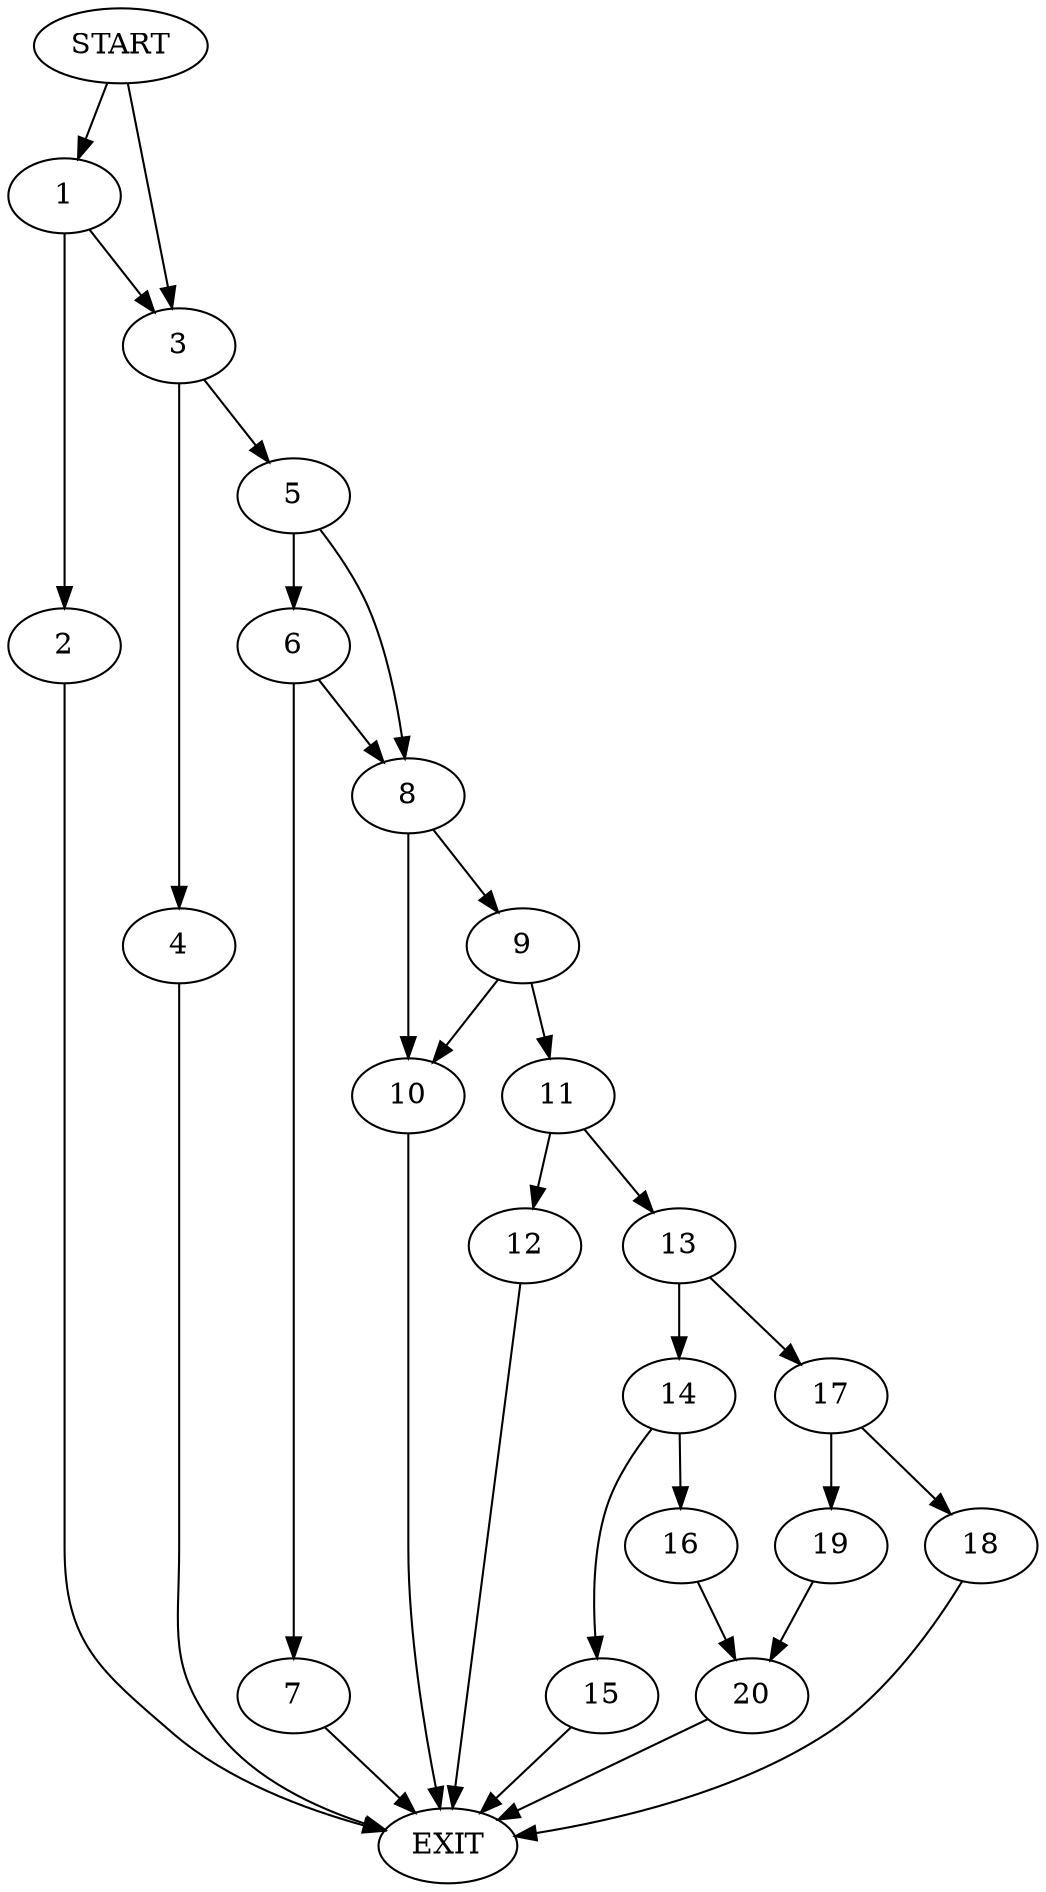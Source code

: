 digraph { 
0 [label="START"];
1;
2;
3;
4;
5;
6;
7;
8;
9;
10;
11;
12;
13;
14;
15;
16;
17;
18;
19;
20;
21[label="EXIT"];
0 -> 1;
0 -> 3;
1 -> 2;
1 -> 3;
2 -> 21;
3 -> 4;
3 -> 5;
4 -> 21;
5 -> 6;
5 -> 8;
6 -> 7;
6 -> 8;
7 -> 21;
8 -> 9;
8 -> 10;
9 -> 10;
9 -> 11;
10 -> 21;
11 -> 12;
11 -> 13;
12 -> 21;
13 -> 14;
13 -> 17;
14 -> 15;
14 -> 16;
15 -> 21;
16 -> 20;
17 -> 18;
17 -> 19;
18 -> 21;
19 -> 20;
20 -> 21;
}